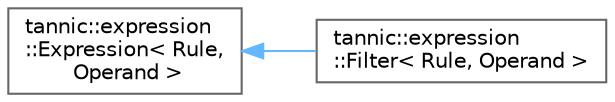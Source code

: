 digraph "Graphical Class Hierarchy"
{
 // LATEX_PDF_SIZE
  bgcolor="transparent";
  edge [fontname=Helvetica,fontsize=10,labelfontname=Helvetica,labelfontsize=10];
  node [fontname=Helvetica,fontsize=10,shape=box,height=0.2,width=0.4];
  rankdir="LR";
  Node0 [id="Node000000",label="tannic::expression\l::Expression\< Rule,\l Operand \>",height=0.2,width=0.4,color="grey40", fillcolor="white", style="filled",URL="$de/ddf/classtannic_1_1expression_1_1Expression.html",tooltip=" "];
  Node0 -> Node1 [id="edge10_Node000000_Node000001",dir="back",color="steelblue1",style="solid",tooltip=" "];
  Node1 [id="Node000001",label="tannic::expression\l::Filter\< Rule, Operand \>",height=0.2,width=0.4,color="grey40", fillcolor="white", style="filled",URL="$d4/db3/classtannic_1_1expression_1_1Filter.html",tooltip=" "];
}
